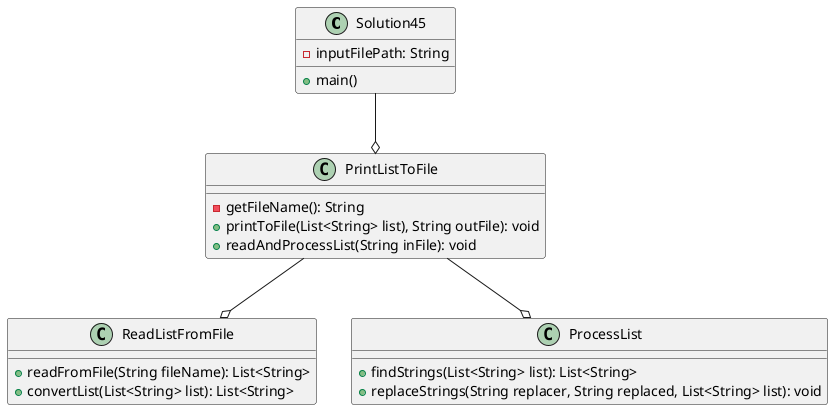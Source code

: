 @startuml

'/*
' *  UCF COP3330 Fall 2021 Assignment 4 Solutions
' *  Copyright 2021 Jeanne Moore
' */


class Solution45 {
    -inputFilePath: String
    +main()
}

class ReadListFromFile {
    +readFromFile(String fileName): List<String>
    +convertList(List<String> list): List<String>
}

class PrintListToFile {
    -getFileName(): String
    +printToFile(List<String> list), String outFile): void
    +readAndProcessList(String inFile): void
}

class ProcessList {
    +findStrings(List<String> list): List<String>
    +replaceStrings(String replacer, String replaced, List<String> list): void
}

Solution45 --o PrintListToFile
PrintListToFile --o ReadListFromFile
PrintListToFile --o ProcessList


@enduml